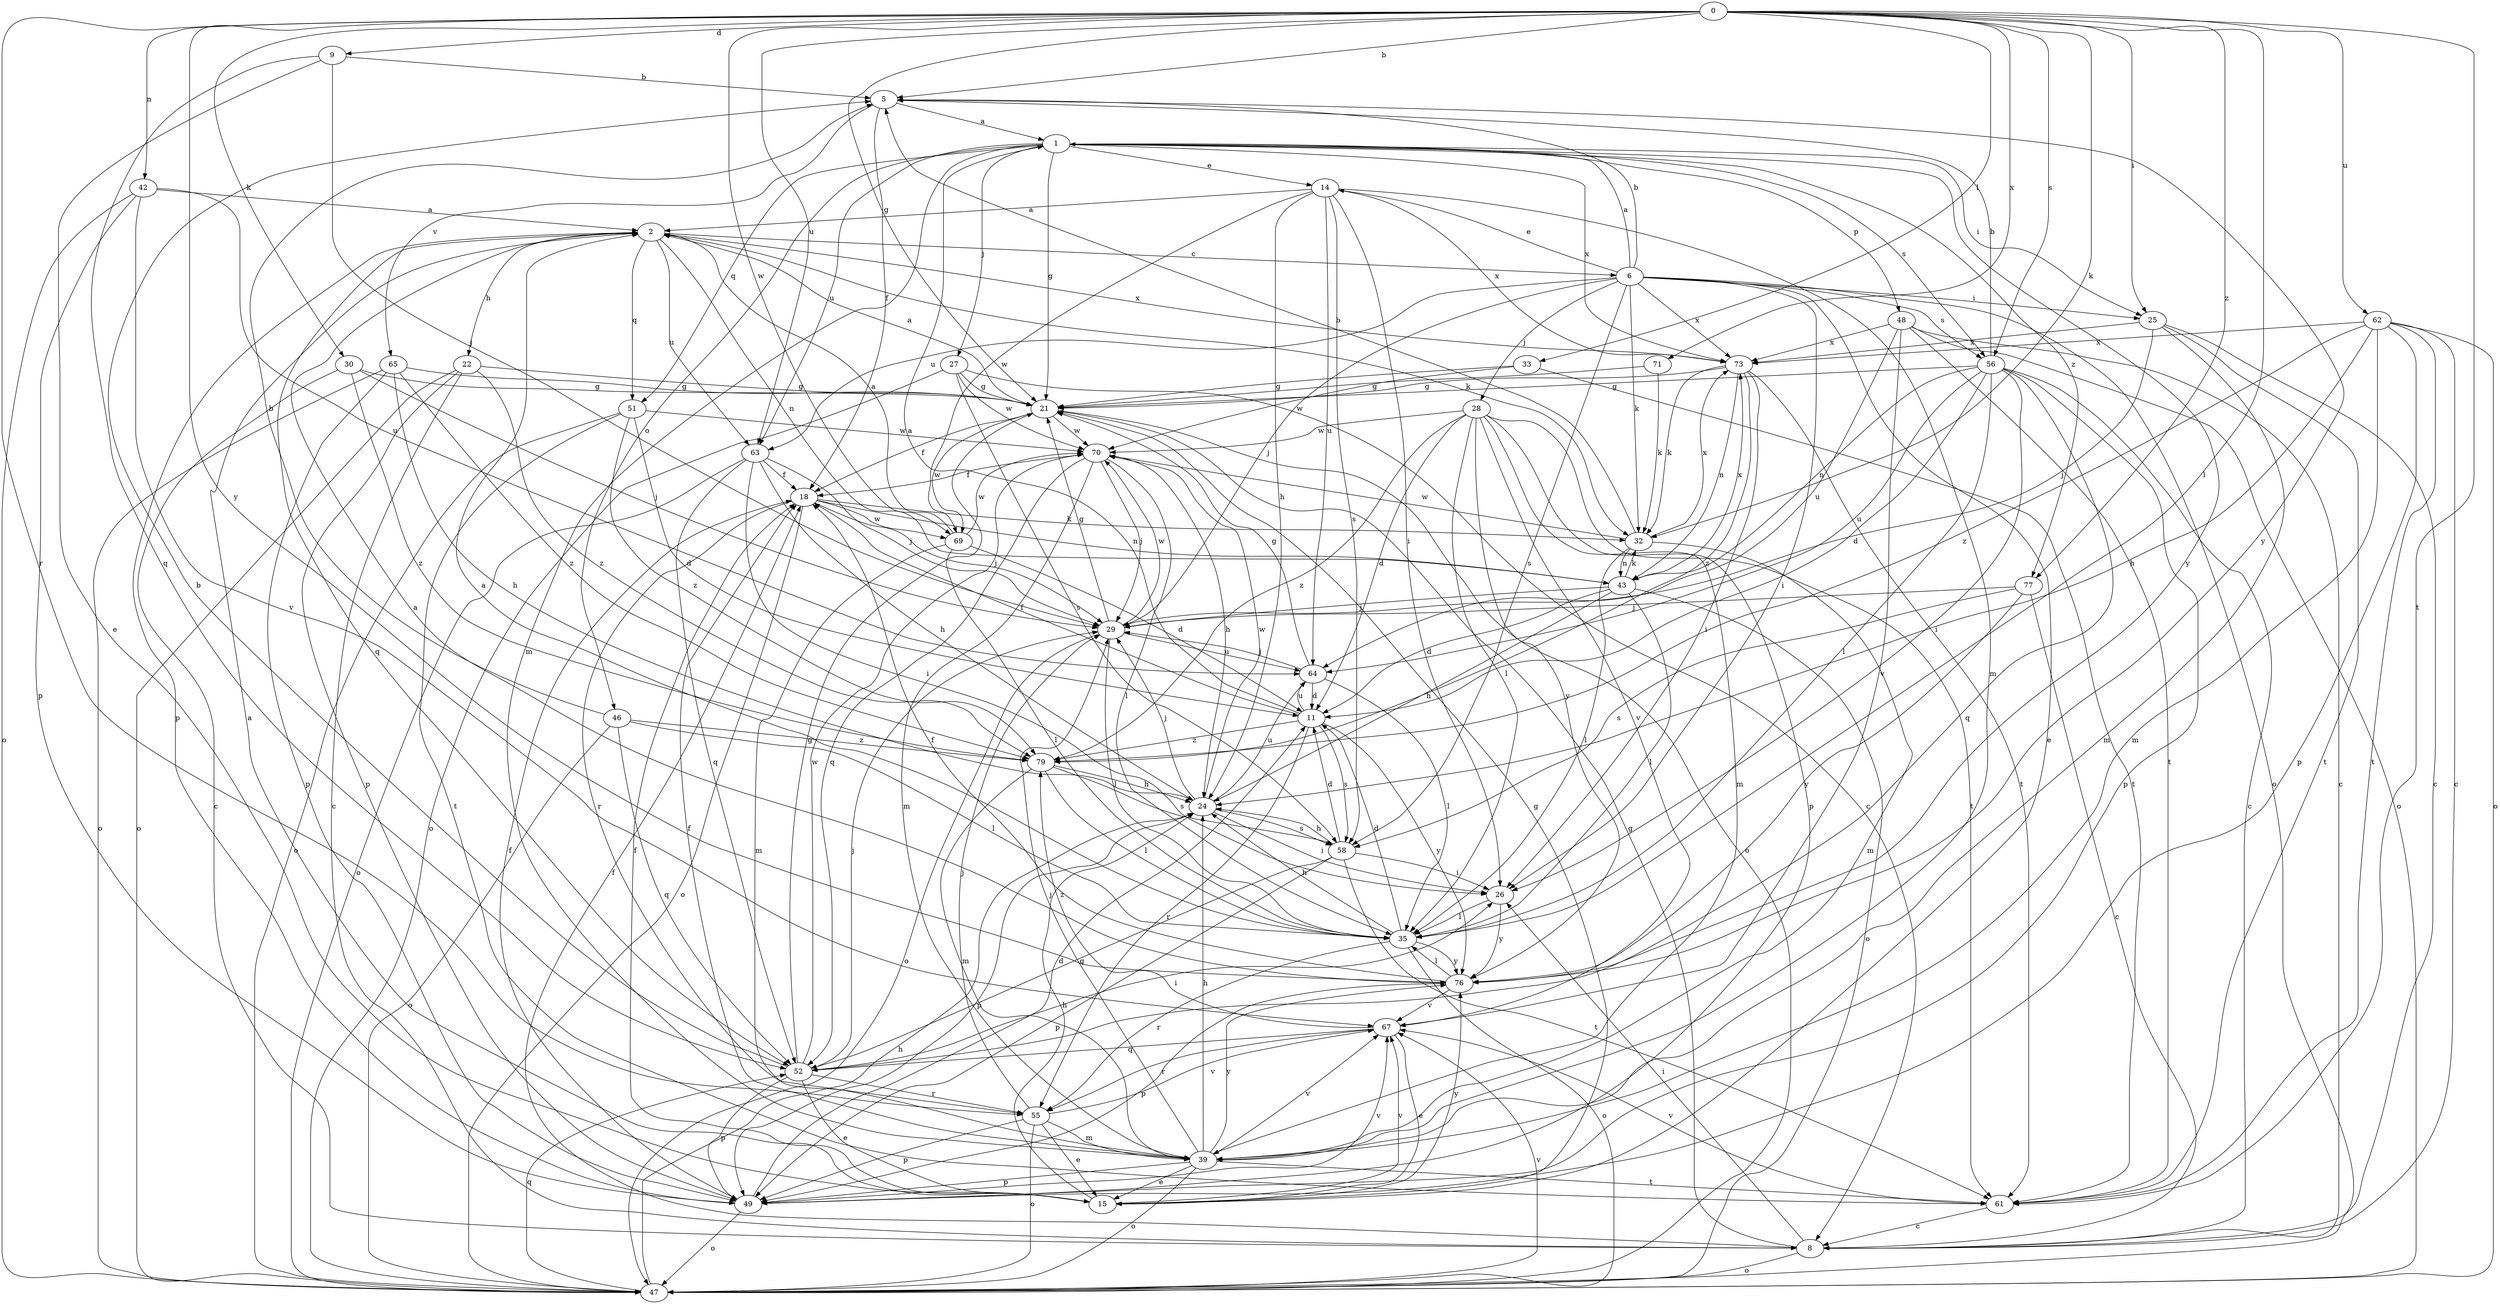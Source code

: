 strict digraph  {
0;
1;
2;
5;
6;
8;
9;
11;
14;
15;
18;
21;
22;
24;
25;
26;
27;
28;
29;
30;
32;
33;
35;
39;
42;
43;
46;
47;
48;
49;
51;
52;
55;
56;
58;
61;
62;
63;
64;
65;
67;
69;
70;
71;
73;
76;
77;
79;
0 -> 5  [label=b];
0 -> 9  [label=d];
0 -> 21  [label=g];
0 -> 25  [label=i];
0 -> 30  [label=k];
0 -> 32  [label=k];
0 -> 33  [label=l];
0 -> 35  [label=l];
0 -> 42  [label=n];
0 -> 55  [label=r];
0 -> 56  [label=s];
0 -> 61  [label=t];
0 -> 62  [label=u];
0 -> 63  [label=u];
0 -> 69  [label=w];
0 -> 71  [label=x];
0 -> 76  [label=y];
0 -> 77  [label=z];
1 -> 14  [label=e];
1 -> 21  [label=g];
1 -> 25  [label=i];
1 -> 27  [label=j];
1 -> 39  [label=m];
1 -> 46  [label=o];
1 -> 48  [label=p];
1 -> 51  [label=q];
1 -> 56  [label=s];
1 -> 63  [label=u];
1 -> 73  [label=x];
1 -> 76  [label=y];
1 -> 77  [label=z];
2 -> 6  [label=c];
2 -> 22  [label=h];
2 -> 32  [label=k];
2 -> 43  [label=n];
2 -> 49  [label=p];
2 -> 51  [label=q];
2 -> 52  [label=q];
2 -> 63  [label=u];
2 -> 73  [label=x];
5 -> 1  [label=a];
5 -> 18  [label=f];
5 -> 65  [label=v];
5 -> 76  [label=y];
6 -> 1  [label=a];
6 -> 5  [label=b];
6 -> 14  [label=e];
6 -> 15  [label=e];
6 -> 25  [label=i];
6 -> 26  [label=i];
6 -> 28  [label=j];
6 -> 29  [label=j];
6 -> 32  [label=k];
6 -> 47  [label=o];
6 -> 56  [label=s];
6 -> 58  [label=s];
6 -> 63  [label=u];
6 -> 73  [label=x];
8 -> 18  [label=f];
8 -> 21  [label=g];
8 -> 26  [label=i];
8 -> 47  [label=o];
9 -> 5  [label=b];
9 -> 15  [label=e];
9 -> 29  [label=j];
9 -> 52  [label=q];
11 -> 1  [label=a];
11 -> 18  [label=f];
11 -> 55  [label=r];
11 -> 58  [label=s];
11 -> 64  [label=u];
11 -> 76  [label=y];
11 -> 79  [label=z];
14 -> 2  [label=a];
14 -> 24  [label=h];
14 -> 26  [label=i];
14 -> 39  [label=m];
14 -> 58  [label=s];
14 -> 64  [label=u];
14 -> 69  [label=w];
14 -> 73  [label=x];
15 -> 2  [label=a];
15 -> 18  [label=f];
15 -> 21  [label=g];
15 -> 24  [label=h];
15 -> 67  [label=v];
15 -> 76  [label=y];
18 -> 29  [label=j];
18 -> 32  [label=k];
18 -> 43  [label=n];
18 -> 47  [label=o];
18 -> 55  [label=r];
18 -> 69  [label=w];
21 -> 2  [label=a];
21 -> 18  [label=f];
21 -> 47  [label=o];
21 -> 69  [label=w];
21 -> 70  [label=w];
22 -> 8  [label=c];
22 -> 21  [label=g];
22 -> 47  [label=o];
22 -> 49  [label=p];
22 -> 79  [label=z];
24 -> 26  [label=i];
24 -> 29  [label=j];
24 -> 49  [label=p];
24 -> 58  [label=s];
24 -> 64  [label=u];
24 -> 70  [label=w];
25 -> 8  [label=c];
25 -> 29  [label=j];
25 -> 39  [label=m];
25 -> 61  [label=t];
25 -> 73  [label=x];
26 -> 35  [label=l];
26 -> 76  [label=y];
27 -> 8  [label=c];
27 -> 21  [label=g];
27 -> 47  [label=o];
27 -> 58  [label=s];
27 -> 70  [label=w];
28 -> 11  [label=d];
28 -> 35  [label=l];
28 -> 39  [label=m];
28 -> 49  [label=p];
28 -> 61  [label=t];
28 -> 67  [label=v];
28 -> 70  [label=w];
28 -> 76  [label=y];
28 -> 79  [label=z];
29 -> 21  [label=g];
29 -> 35  [label=l];
29 -> 47  [label=o];
29 -> 64  [label=u];
29 -> 70  [label=w];
30 -> 8  [label=c];
30 -> 21  [label=g];
30 -> 29  [label=j];
30 -> 79  [label=z];
32 -> 5  [label=b];
32 -> 35  [label=l];
32 -> 39  [label=m];
32 -> 43  [label=n];
32 -> 70  [label=w];
32 -> 73  [label=x];
33 -> 21  [label=g];
33 -> 61  [label=t];
33 -> 70  [label=w];
35 -> 2  [label=a];
35 -> 11  [label=d];
35 -> 24  [label=h];
35 -> 47  [label=o];
35 -> 55  [label=r];
35 -> 76  [label=y];
39 -> 15  [label=e];
39 -> 18  [label=f];
39 -> 24  [label=h];
39 -> 29  [label=j];
39 -> 47  [label=o];
39 -> 49  [label=p];
39 -> 61  [label=t];
39 -> 67  [label=v];
39 -> 76  [label=y];
42 -> 2  [label=a];
42 -> 47  [label=o];
42 -> 49  [label=p];
42 -> 64  [label=u];
42 -> 67  [label=v];
43 -> 11  [label=d];
43 -> 24  [label=h];
43 -> 29  [label=j];
43 -> 32  [label=k];
43 -> 35  [label=l];
43 -> 47  [label=o];
43 -> 73  [label=x];
46 -> 5  [label=b];
46 -> 35  [label=l];
46 -> 47  [label=o];
46 -> 52  [label=q];
46 -> 79  [label=z];
47 -> 24  [label=h];
47 -> 52  [label=q];
47 -> 67  [label=v];
48 -> 8  [label=c];
48 -> 47  [label=o];
48 -> 61  [label=t];
48 -> 64  [label=u];
48 -> 67  [label=v];
48 -> 73  [label=x];
49 -> 11  [label=d];
49 -> 18  [label=f];
49 -> 47  [label=o];
49 -> 67  [label=v];
51 -> 11  [label=d];
51 -> 47  [label=o];
51 -> 61  [label=t];
51 -> 70  [label=w];
51 -> 79  [label=z];
52 -> 5  [label=b];
52 -> 15  [label=e];
52 -> 21  [label=g];
52 -> 26  [label=i];
52 -> 29  [label=j];
52 -> 49  [label=p];
52 -> 55  [label=r];
52 -> 70  [label=w];
55 -> 15  [label=e];
55 -> 29  [label=j];
55 -> 39  [label=m];
55 -> 47  [label=o];
55 -> 49  [label=p];
55 -> 67  [label=v];
56 -> 5  [label=b];
56 -> 8  [label=c];
56 -> 11  [label=d];
56 -> 21  [label=g];
56 -> 26  [label=i];
56 -> 35  [label=l];
56 -> 43  [label=n];
56 -> 49  [label=p];
56 -> 52  [label=q];
56 -> 64  [label=u];
58 -> 11  [label=d];
58 -> 24  [label=h];
58 -> 26  [label=i];
58 -> 49  [label=p];
58 -> 52  [label=q];
58 -> 61  [label=t];
61 -> 8  [label=c];
61 -> 67  [label=v];
62 -> 8  [label=c];
62 -> 24  [label=h];
62 -> 39  [label=m];
62 -> 47  [label=o];
62 -> 49  [label=p];
62 -> 61  [label=t];
62 -> 73  [label=x];
62 -> 79  [label=z];
63 -> 18  [label=f];
63 -> 24  [label=h];
63 -> 26  [label=i];
63 -> 29  [label=j];
63 -> 47  [label=o];
63 -> 52  [label=q];
64 -> 11  [label=d];
64 -> 21  [label=g];
64 -> 29  [label=j];
64 -> 35  [label=l];
65 -> 21  [label=g];
65 -> 24  [label=h];
65 -> 47  [label=o];
65 -> 49  [label=p];
65 -> 79  [label=z];
67 -> 15  [label=e];
67 -> 52  [label=q];
67 -> 55  [label=r];
67 -> 79  [label=z];
69 -> 2  [label=a];
69 -> 11  [label=d];
69 -> 35  [label=l];
69 -> 39  [label=m];
69 -> 70  [label=w];
70 -> 18  [label=f];
70 -> 24  [label=h];
70 -> 29  [label=j];
70 -> 35  [label=l];
70 -> 39  [label=m];
70 -> 52  [label=q];
71 -> 21  [label=g];
71 -> 32  [label=k];
73 -> 21  [label=g];
73 -> 26  [label=i];
73 -> 32  [label=k];
73 -> 43  [label=n];
73 -> 61  [label=t];
73 -> 79  [label=z];
76 -> 2  [label=a];
76 -> 18  [label=f];
76 -> 35  [label=l];
76 -> 49  [label=p];
76 -> 67  [label=v];
77 -> 8  [label=c];
77 -> 29  [label=j];
77 -> 58  [label=s];
77 -> 76  [label=y];
79 -> 24  [label=h];
79 -> 35  [label=l];
79 -> 39  [label=m];
79 -> 58  [label=s];
}

